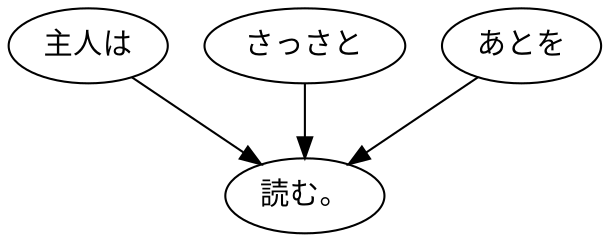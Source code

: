 digraph graph8901 {
	node0 [label="主人は"];
	node1 [label="さっさと"];
	node2 [label="あとを"];
	node3 [label="読む。"];
	node0 -> node3;
	node1 -> node3;
	node2 -> node3;
}
